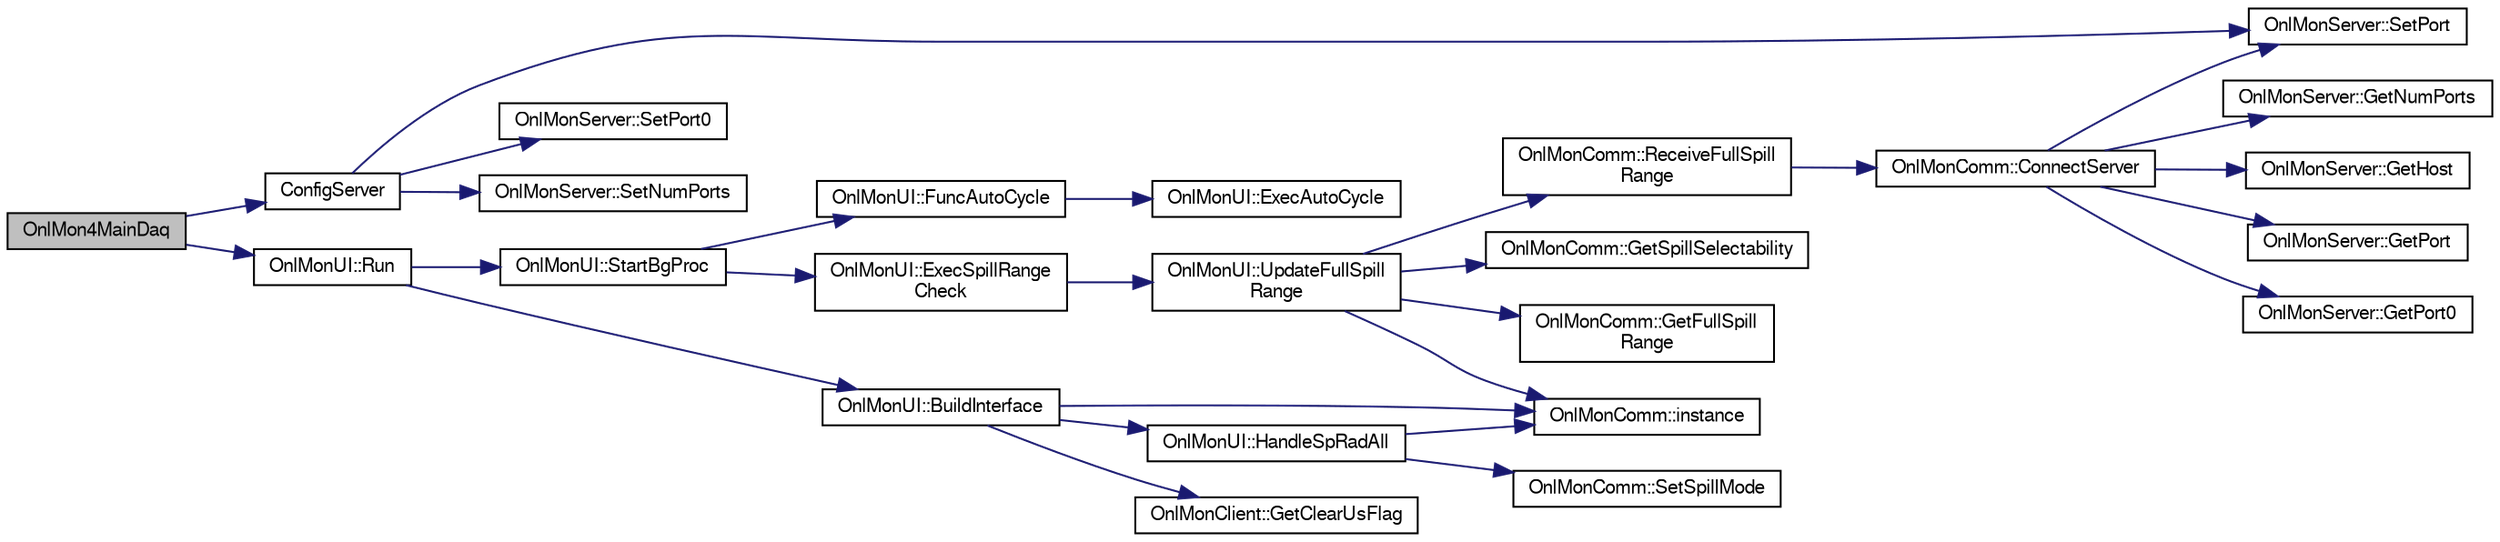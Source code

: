 digraph "OnlMon4MainDaq"
{
  bgcolor="transparent";
  edge [fontname="FreeSans",fontsize="10",labelfontname="FreeSans",labelfontsize="10"];
  node [fontname="FreeSans",fontsize="10",shape=record];
  rankdir="LR";
  Node1 [label="OnlMon4MainDaq",height=0.2,width=0.4,color="black", fillcolor="grey75", style="filled" fontcolor="black"];
  Node1 -> Node2 [color="midnightblue",fontsize="10",style="solid",fontname="FreeSans"];
  Node2 [label="ConfigServer",height=0.2,width=0.4,color="black",URL="$df/d47/TestOnlMon4MainDaq_8C.html#acd752d21c84007d1ba0bc54dfd9cedc9"];
  Node2 -> Node3 [color="midnightblue",fontsize="10",style="solid",fontname="FreeSans"];
  Node3 [label="OnlMonServer::SetNumPorts",height=0.2,width=0.4,color="black",URL="$d8/d38/classOnlMonServer.html#a3f9772414d8537a9beb0ca858952c828"];
  Node2 -> Node4 [color="midnightblue",fontsize="10",style="solid",fontname="FreeSans"];
  Node4 [label="OnlMonServer::SetPort",height=0.2,width=0.4,color="black",URL="$d8/d38/classOnlMonServer.html#a6ec9ddf73836595d0fa269d5196898b6"];
  Node2 -> Node5 [color="midnightblue",fontsize="10",style="solid",fontname="FreeSans"];
  Node5 [label="OnlMonServer::SetPort0",height=0.2,width=0.4,color="black",URL="$d8/d38/classOnlMonServer.html#a4fa51dcd1bf21c09d28a5c5cbc9fe92b"];
  Node1 -> Node6 [color="midnightblue",fontsize="10",style="solid",fontname="FreeSans"];
  Node6 [label="OnlMonUI::Run",height=0.2,width=0.4,color="black",URL="$d1/de7/classOnlMonUI.html#a79cf50bf637a0e9d9cab0ca578499dab"];
  Node6 -> Node7 [color="midnightblue",fontsize="10",style="solid",fontname="FreeSans"];
  Node7 [label="OnlMonUI::BuildInterface",height=0.2,width=0.4,color="black",URL="$d1/de7/classOnlMonUI.html#a30f58f22fe3ab98c09880483c92254b1"];
  Node7 -> Node8 [color="midnightblue",fontsize="10",style="solid",fontname="FreeSans"];
  Node8 [label="OnlMonComm::instance",height=0.2,width=0.4,color="black",URL="$d9/d95/classOnlMonComm.html#a2702d6965a37f5a31ff1dd2bd1032ab9"];
  Node7 -> Node9 [color="midnightblue",fontsize="10",style="solid",fontname="FreeSans"];
  Node9 [label="OnlMonClient::GetClearUsFlag",height=0.2,width=0.4,color="black",URL="$d9/d62/classOnlMonClient.html#afbad21ed4282b594258ed81f7435558a"];
  Node7 -> Node10 [color="midnightblue",fontsize="10",style="solid",fontname="FreeSans"];
  Node10 [label="OnlMonUI::HandleSpRadAll",height=0.2,width=0.4,color="black",URL="$d1/de7/classOnlMonUI.html#a52f5df41c52b2461ad1c84b373a83be5"];
  Node10 -> Node8 [color="midnightblue",fontsize="10",style="solid",fontname="FreeSans"];
  Node10 -> Node11 [color="midnightblue",fontsize="10",style="solid",fontname="FreeSans"];
  Node11 [label="OnlMonComm::SetSpillMode",height=0.2,width=0.4,color="black",URL="$d9/d95/classOnlMonComm.html#afc16cd3d27cf50c2706ce20803839633"];
  Node6 -> Node12 [color="midnightblue",fontsize="10",style="solid",fontname="FreeSans"];
  Node12 [label="OnlMonUI::StartBgProc",height=0.2,width=0.4,color="black",URL="$d1/de7/classOnlMonUI.html#a33d5d734e9e2d9f75d5b8a8d4aefbac3"];
  Node12 -> Node13 [color="midnightblue",fontsize="10",style="solid",fontname="FreeSans"];
  Node13 [label="OnlMonUI::FuncAutoCycle",height=0.2,width=0.4,color="black",URL="$d1/de7/classOnlMonUI.html#ae6a978dd40c912e3d1f1bffba60275ef"];
  Node13 -> Node14 [color="midnightblue",fontsize="10",style="solid",fontname="FreeSans"];
  Node14 [label="OnlMonUI::ExecAutoCycle",height=0.2,width=0.4,color="black",URL="$d1/de7/classOnlMonUI.html#a5ddad19f160bb02aeb4ec0d870f93945",tooltip="This function does NOT work at present. "];
  Node12 -> Node15 [color="midnightblue",fontsize="10",style="solid",fontname="FreeSans"];
  Node15 [label="OnlMonUI::ExecSpillRange\lCheck",height=0.2,width=0.4,color="black",URL="$d1/de7/classOnlMonUI.html#adf6915401804953c2d9f7b7c09eb3382"];
  Node15 -> Node16 [color="midnightblue",fontsize="10",style="solid",fontname="FreeSans"];
  Node16 [label="OnlMonUI::UpdateFullSpill\lRange",height=0.2,width=0.4,color="black",URL="$d1/de7/classOnlMonUI.html#a1606bcb6ab4e21a81922b7cbe1e6bd6f"];
  Node16 -> Node8 [color="midnightblue",fontsize="10",style="solid",fontname="FreeSans"];
  Node16 -> Node17 [color="midnightblue",fontsize="10",style="solid",fontname="FreeSans"];
  Node17 [label="OnlMonComm::ReceiveFullSpill\lRange",height=0.2,width=0.4,color="black",URL="$d9/d95/classOnlMonComm.html#ad0d97e9ce09fc86214da2a1faafc168d"];
  Node17 -> Node18 [color="midnightblue",fontsize="10",style="solid",fontname="FreeSans"];
  Node18 [label="OnlMonComm::ConnectServer",height=0.2,width=0.4,color="black",URL="$d9/d95/classOnlMonComm.html#a91f9642e78353475eefc888c326a6c4b"];
  Node18 -> Node19 [color="midnightblue",fontsize="10",style="solid",fontname="FreeSans"];
  Node19 [label="OnlMonServer::GetHost",height=0.2,width=0.4,color="black",URL="$d8/d38/classOnlMonServer.html#a1e7b873bc5d67dcede30725ad2cafd6c"];
  Node18 -> Node20 [color="midnightblue",fontsize="10",style="solid",fontname="FreeSans"];
  Node20 [label="OnlMonServer::GetPort",height=0.2,width=0.4,color="black",URL="$d8/d38/classOnlMonServer.html#a127778f90627b20bb428496ca7cfd6b9"];
  Node18 -> Node21 [color="midnightblue",fontsize="10",style="solid",fontname="FreeSans"];
  Node21 [label="OnlMonServer::GetPort0",height=0.2,width=0.4,color="black",URL="$d8/d38/classOnlMonServer.html#a52de76d27f9e8745d0c35f97e5970fbb"];
  Node18 -> Node22 [color="midnightblue",fontsize="10",style="solid",fontname="FreeSans"];
  Node22 [label="OnlMonServer::GetNumPorts",height=0.2,width=0.4,color="black",URL="$d8/d38/classOnlMonServer.html#aa93416503a6a72a123a336dc827b6f41"];
  Node18 -> Node4 [color="midnightblue",fontsize="10",style="solid",fontname="FreeSans"];
  Node16 -> Node23 [color="midnightblue",fontsize="10",style="solid",fontname="FreeSans"];
  Node23 [label="OnlMonComm::GetSpillSelectability",height=0.2,width=0.4,color="black",URL="$d9/d95/classOnlMonComm.html#afb904a339e037649ccd461dad49f6d6f"];
  Node16 -> Node24 [color="midnightblue",fontsize="10",style="solid",fontname="FreeSans"];
  Node24 [label="OnlMonComm::GetFullSpill\lRange",height=0.2,width=0.4,color="black",URL="$d9/d95/classOnlMonComm.html#ae04036af3197a7f3beed031f6772d60a"];
}
